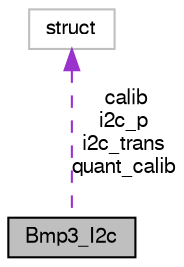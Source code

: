 digraph "Bmp3_I2c"
{
  edge [fontname="FreeSans",fontsize="10",labelfontname="FreeSans",labelfontsize="10"];
  node [fontname="FreeSans",fontsize="10",shape=record];
  Node1 [label="Bmp3_I2c",height=0.2,width=0.4,color="black", fillcolor="grey75", style="filled", fontcolor="black"];
  Node2 -> Node1 [dir="back",color="darkorchid3",fontsize="10",style="dashed",label=" calib\ni2c_p\ni2c_trans\nquant_calib" ,fontname="FreeSans"];
  Node2 [label="struct",height=0.2,width=0.4,color="grey75", fillcolor="white", style="filled"];
}

